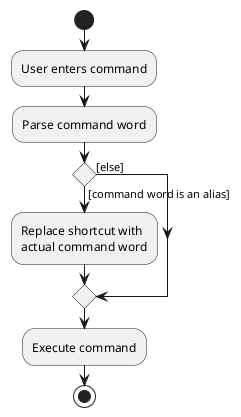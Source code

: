 @startuml
start
:User enters command;
:Parse command word;

'Since the beta syntax does not support placing the condition outside the
'diamond we place it as the true branch instead.

if () then ([command word is an alias])
    :Replace shortcut with
    actual command word;
else ([else])
endif
:Execute command;
stop
@enduml
